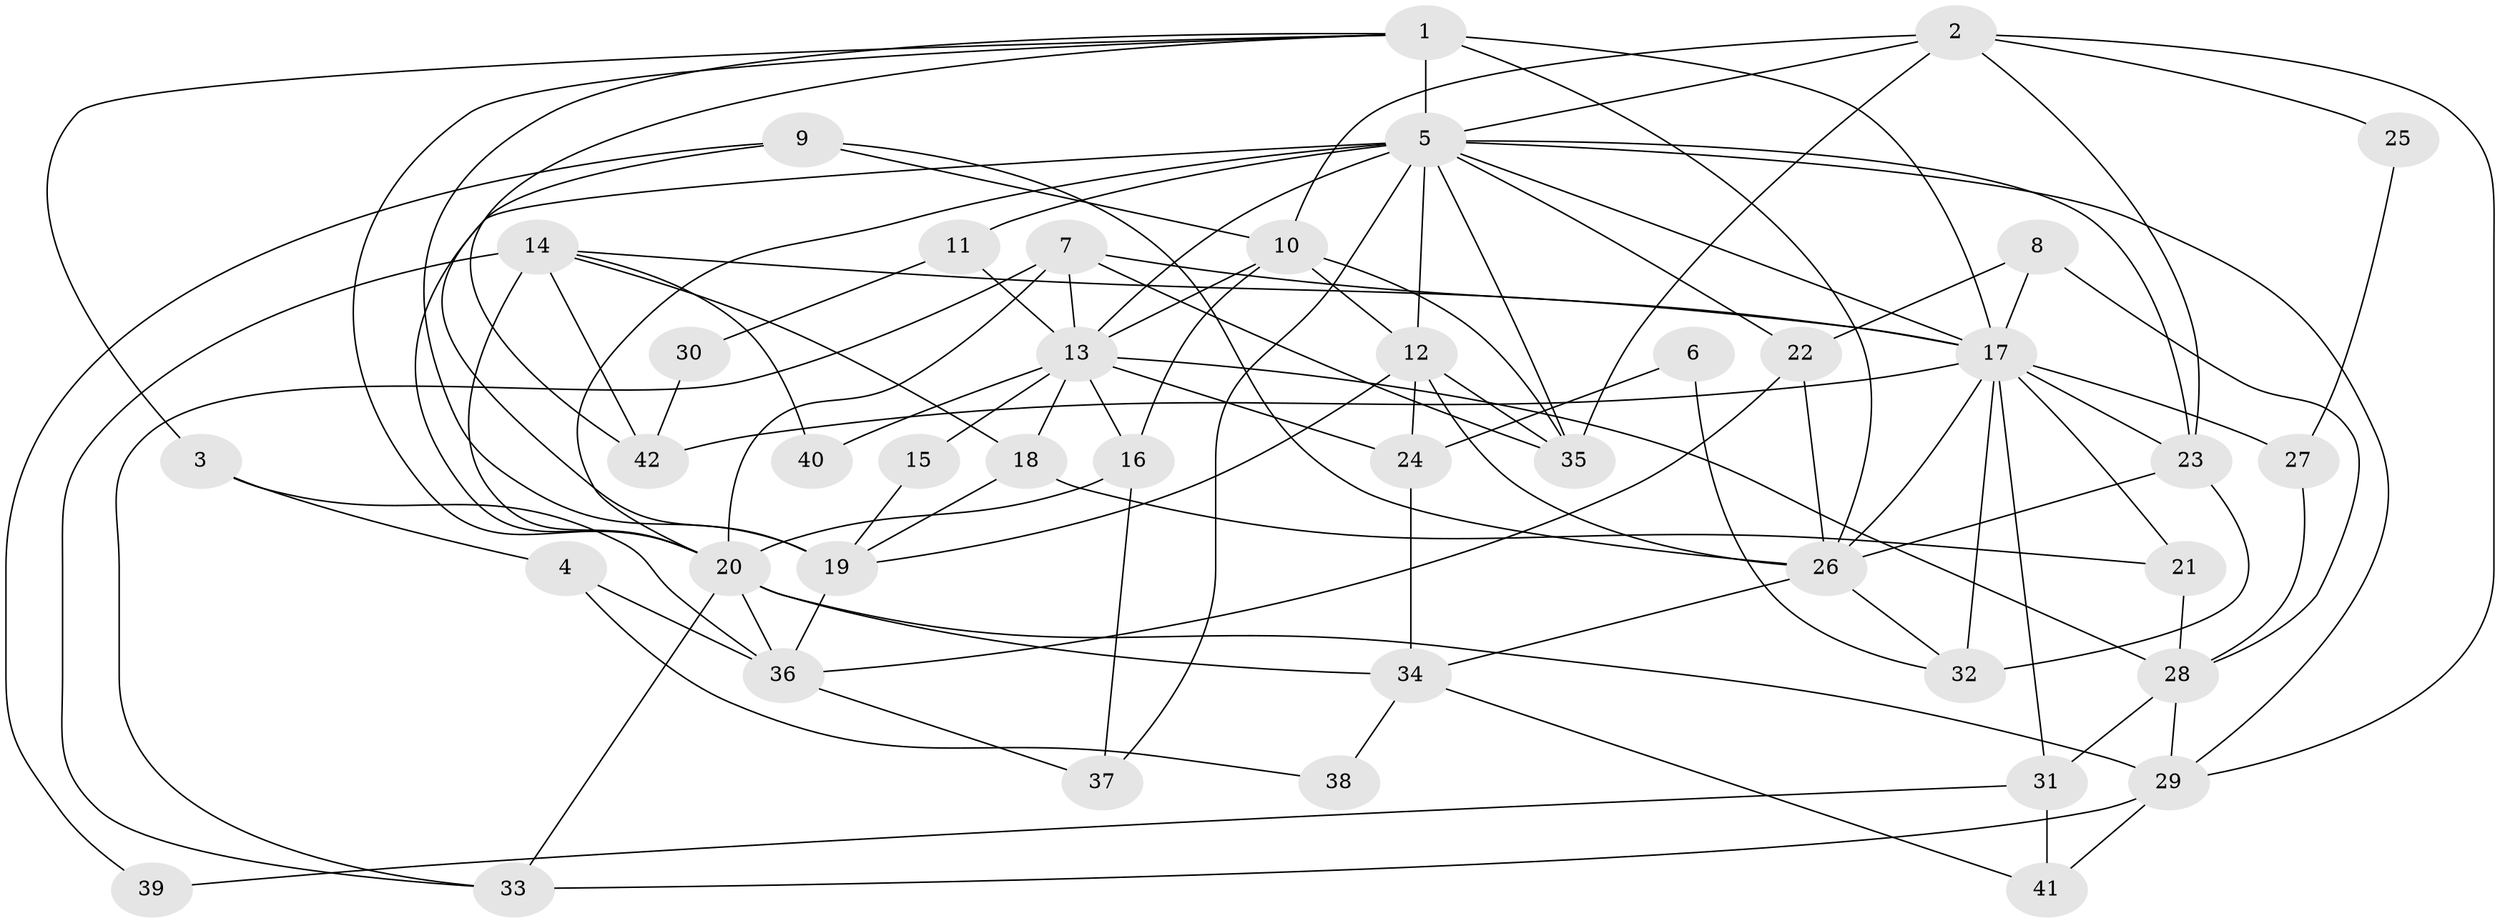 // original degree distribution, {8: 0.012048192771084338, 2: 0.12048192771084337, 3: 0.2289156626506024, 4: 0.3132530120481928, 5: 0.25301204819277107, 6: 0.04819277108433735, 7: 0.024096385542168676}
// Generated by graph-tools (version 1.1) at 2025/36/03/09/25 02:36:26]
// undirected, 42 vertices, 101 edges
graph export_dot {
graph [start="1"]
  node [color=gray90,style=filled];
  1;
  2;
  3;
  4;
  5;
  6;
  7;
  8;
  9;
  10;
  11;
  12;
  13;
  14;
  15;
  16;
  17;
  18;
  19;
  20;
  21;
  22;
  23;
  24;
  25;
  26;
  27;
  28;
  29;
  30;
  31;
  32;
  33;
  34;
  35;
  36;
  37;
  38;
  39;
  40;
  41;
  42;
  1 -- 3 [weight=1.0];
  1 -- 5 [weight=2.0];
  1 -- 17 [weight=1.0];
  1 -- 19 [weight=1.0];
  1 -- 20 [weight=1.0];
  1 -- 26 [weight=2.0];
  1 -- 42 [weight=1.0];
  2 -- 5 [weight=2.0];
  2 -- 10 [weight=1.0];
  2 -- 23 [weight=1.0];
  2 -- 25 [weight=1.0];
  2 -- 29 [weight=1.0];
  2 -- 35 [weight=1.0];
  3 -- 4 [weight=1.0];
  3 -- 36 [weight=1.0];
  4 -- 36 [weight=1.0];
  4 -- 38 [weight=1.0];
  5 -- 11 [weight=2.0];
  5 -- 12 [weight=2.0];
  5 -- 13 [weight=1.0];
  5 -- 17 [weight=2.0];
  5 -- 19 [weight=2.0];
  5 -- 20 [weight=1.0];
  5 -- 22 [weight=1.0];
  5 -- 23 [weight=1.0];
  5 -- 29 [weight=1.0];
  5 -- 35 [weight=2.0];
  5 -- 37 [weight=1.0];
  6 -- 24 [weight=1.0];
  6 -- 32 [weight=1.0];
  7 -- 13 [weight=1.0];
  7 -- 17 [weight=1.0];
  7 -- 20 [weight=3.0];
  7 -- 33 [weight=1.0];
  7 -- 35 [weight=2.0];
  8 -- 17 [weight=2.0];
  8 -- 22 [weight=1.0];
  8 -- 28 [weight=1.0];
  9 -- 10 [weight=1.0];
  9 -- 20 [weight=1.0];
  9 -- 26 [weight=1.0];
  9 -- 39 [weight=1.0];
  10 -- 12 [weight=1.0];
  10 -- 13 [weight=2.0];
  10 -- 16 [weight=1.0];
  10 -- 35 [weight=1.0];
  11 -- 13 [weight=1.0];
  11 -- 30 [weight=1.0];
  12 -- 19 [weight=1.0];
  12 -- 24 [weight=1.0];
  12 -- 26 [weight=3.0];
  12 -- 35 [weight=1.0];
  13 -- 15 [weight=1.0];
  13 -- 16 [weight=1.0];
  13 -- 18 [weight=1.0];
  13 -- 24 [weight=1.0];
  13 -- 28 [weight=1.0];
  13 -- 40 [weight=1.0];
  14 -- 17 [weight=1.0];
  14 -- 18 [weight=1.0];
  14 -- 20 [weight=1.0];
  14 -- 33 [weight=1.0];
  14 -- 40 [weight=2.0];
  14 -- 42 [weight=1.0];
  15 -- 19 [weight=1.0];
  16 -- 20 [weight=1.0];
  16 -- 37 [weight=1.0];
  17 -- 21 [weight=1.0];
  17 -- 23 [weight=1.0];
  17 -- 26 [weight=1.0];
  17 -- 27 [weight=2.0];
  17 -- 31 [weight=1.0];
  17 -- 32 [weight=2.0];
  17 -- 42 [weight=1.0];
  18 -- 19 [weight=1.0];
  18 -- 21 [weight=1.0];
  19 -- 36 [weight=1.0];
  20 -- 29 [weight=1.0];
  20 -- 33 [weight=1.0];
  20 -- 34 [weight=1.0];
  20 -- 36 [weight=1.0];
  21 -- 28 [weight=1.0];
  22 -- 26 [weight=1.0];
  22 -- 36 [weight=1.0];
  23 -- 26 [weight=1.0];
  23 -- 32 [weight=1.0];
  24 -- 34 [weight=1.0];
  25 -- 27 [weight=1.0];
  26 -- 32 [weight=1.0];
  26 -- 34 [weight=1.0];
  27 -- 28 [weight=1.0];
  28 -- 29 [weight=1.0];
  28 -- 31 [weight=1.0];
  29 -- 33 [weight=1.0];
  29 -- 41 [weight=1.0];
  30 -- 42 [weight=1.0];
  31 -- 39 [weight=1.0];
  31 -- 41 [weight=1.0];
  34 -- 38 [weight=1.0];
  34 -- 41 [weight=1.0];
  36 -- 37 [weight=1.0];
}

